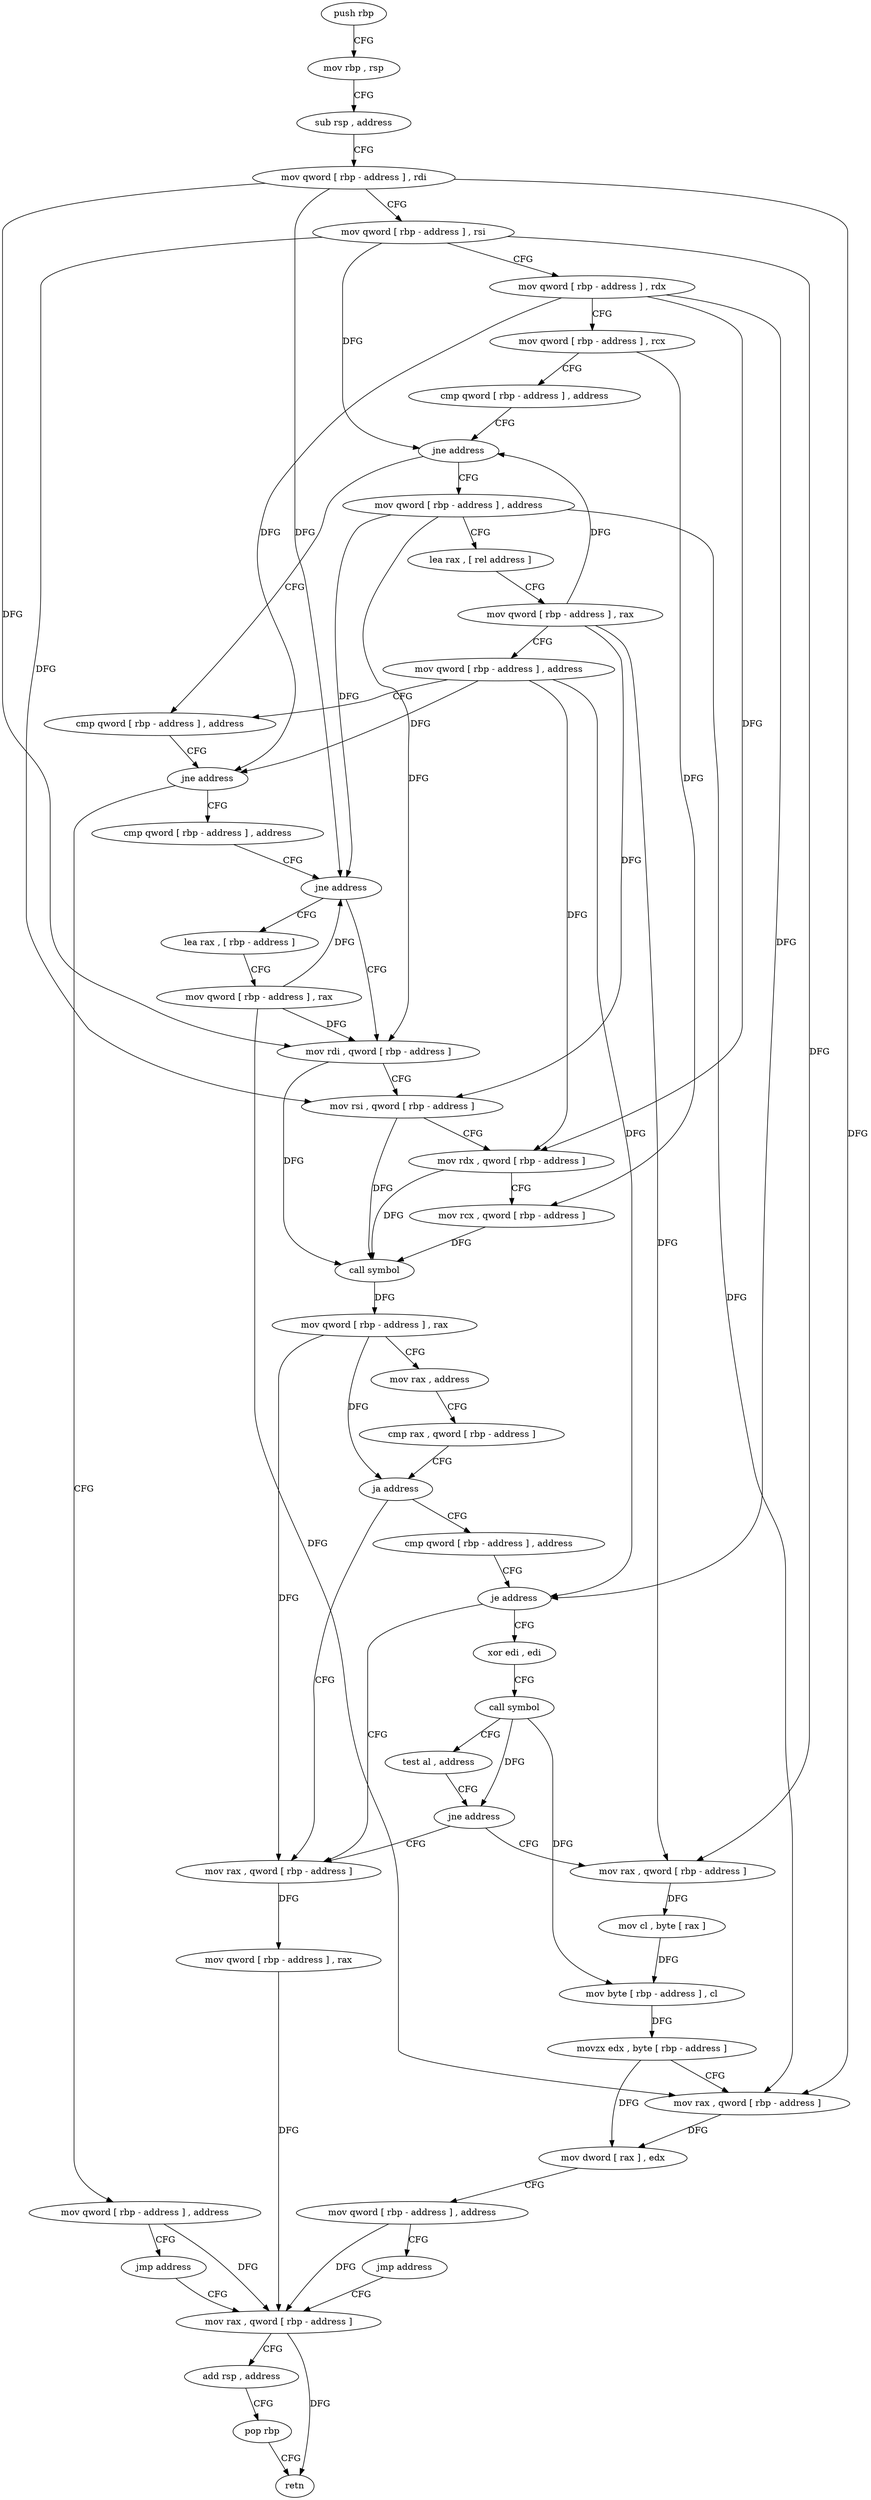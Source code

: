 digraph "func" {
"4385552" [label = "push rbp" ]
"4385553" [label = "mov rbp , rsp" ]
"4385556" [label = "sub rsp , address" ]
"4385560" [label = "mov qword [ rbp - address ] , rdi" ]
"4385564" [label = "mov qword [ rbp - address ] , rsi" ]
"4385568" [label = "mov qword [ rbp - address ] , rdx" ]
"4385572" [label = "mov qword [ rbp - address ] , rcx" ]
"4385576" [label = "cmp qword [ rbp - address ] , address" ]
"4385581" [label = "jne address" ]
"4385614" [label = "cmp qword [ rbp - address ] , address" ]
"4385587" [label = "mov qword [ rbp - address ] , address" ]
"4385619" [label = "jne address" ]
"4385638" [label = "cmp qword [ rbp - address ] , address" ]
"4385625" [label = "mov qword [ rbp - address ] , address" ]
"4385595" [label = "lea rax , [ rel address ]" ]
"4385602" [label = "mov qword [ rbp - address ] , rax" ]
"4385606" [label = "mov qword [ rbp - address ] , address" ]
"4385643" [label = "jne address" ]
"4385657" [label = "mov rdi , qword [ rbp - address ]" ]
"4385649" [label = "lea rax , [ rbp - address ]" ]
"4385633" [label = "jmp address" ]
"4385765" [label = "mov rax , qword [ rbp - address ]" ]
"4385661" [label = "mov rsi , qword [ rbp - address ]" ]
"4385665" [label = "mov rdx , qword [ rbp - address ]" ]
"4385669" [label = "mov rcx , qword [ rbp - address ]" ]
"4385673" [label = "call symbol" ]
"4385678" [label = "mov qword [ rbp - address ] , rax" ]
"4385682" [label = "mov rax , address" ]
"4385689" [label = "cmp rax , qword [ rbp - address ]" ]
"4385693" [label = "ja address" ]
"4385757" [label = "mov rax , qword [ rbp - address ]" ]
"4385699" [label = "cmp qword [ rbp - address ] , address" ]
"4385653" [label = "mov qword [ rbp - address ] , rax" ]
"4385769" [label = "add rsp , address" ]
"4385773" [label = "pop rbp" ]
"4385774" [label = "retn" ]
"4385761" [label = "mov qword [ rbp - address ] , rax" ]
"4385704" [label = "je address" ]
"4385710" [label = "xor edi , edi" ]
"4385712" [label = "call symbol" ]
"4385717" [label = "test al , address" ]
"4385719" [label = "jne address" ]
"4385725" [label = "mov rax , qword [ rbp - address ]" ]
"4385729" [label = "mov cl , byte [ rax ]" ]
"4385731" [label = "mov byte [ rbp - address ] , cl" ]
"4385734" [label = "movzx edx , byte [ rbp - address ]" ]
"4385738" [label = "mov rax , qword [ rbp - address ]" ]
"4385742" [label = "mov dword [ rax ] , edx" ]
"4385744" [label = "mov qword [ rbp - address ] , address" ]
"4385752" [label = "jmp address" ]
"4385552" -> "4385553" [ label = "CFG" ]
"4385553" -> "4385556" [ label = "CFG" ]
"4385556" -> "4385560" [ label = "CFG" ]
"4385560" -> "4385564" [ label = "CFG" ]
"4385560" -> "4385643" [ label = "DFG" ]
"4385560" -> "4385657" [ label = "DFG" ]
"4385560" -> "4385738" [ label = "DFG" ]
"4385564" -> "4385568" [ label = "CFG" ]
"4385564" -> "4385581" [ label = "DFG" ]
"4385564" -> "4385661" [ label = "DFG" ]
"4385564" -> "4385725" [ label = "DFG" ]
"4385568" -> "4385572" [ label = "CFG" ]
"4385568" -> "4385619" [ label = "DFG" ]
"4385568" -> "4385665" [ label = "DFG" ]
"4385568" -> "4385704" [ label = "DFG" ]
"4385572" -> "4385576" [ label = "CFG" ]
"4385572" -> "4385669" [ label = "DFG" ]
"4385576" -> "4385581" [ label = "CFG" ]
"4385581" -> "4385614" [ label = "CFG" ]
"4385581" -> "4385587" [ label = "CFG" ]
"4385614" -> "4385619" [ label = "CFG" ]
"4385587" -> "4385595" [ label = "CFG" ]
"4385587" -> "4385643" [ label = "DFG" ]
"4385587" -> "4385657" [ label = "DFG" ]
"4385587" -> "4385738" [ label = "DFG" ]
"4385619" -> "4385638" [ label = "CFG" ]
"4385619" -> "4385625" [ label = "CFG" ]
"4385638" -> "4385643" [ label = "CFG" ]
"4385625" -> "4385633" [ label = "CFG" ]
"4385625" -> "4385765" [ label = "DFG" ]
"4385595" -> "4385602" [ label = "CFG" ]
"4385602" -> "4385606" [ label = "CFG" ]
"4385602" -> "4385581" [ label = "DFG" ]
"4385602" -> "4385661" [ label = "DFG" ]
"4385602" -> "4385725" [ label = "DFG" ]
"4385606" -> "4385614" [ label = "CFG" ]
"4385606" -> "4385619" [ label = "DFG" ]
"4385606" -> "4385665" [ label = "DFG" ]
"4385606" -> "4385704" [ label = "DFG" ]
"4385643" -> "4385657" [ label = "CFG" ]
"4385643" -> "4385649" [ label = "CFG" ]
"4385657" -> "4385661" [ label = "CFG" ]
"4385657" -> "4385673" [ label = "DFG" ]
"4385649" -> "4385653" [ label = "CFG" ]
"4385633" -> "4385765" [ label = "CFG" ]
"4385765" -> "4385769" [ label = "CFG" ]
"4385765" -> "4385774" [ label = "DFG" ]
"4385661" -> "4385665" [ label = "CFG" ]
"4385661" -> "4385673" [ label = "DFG" ]
"4385665" -> "4385669" [ label = "CFG" ]
"4385665" -> "4385673" [ label = "DFG" ]
"4385669" -> "4385673" [ label = "DFG" ]
"4385673" -> "4385678" [ label = "DFG" ]
"4385678" -> "4385682" [ label = "CFG" ]
"4385678" -> "4385693" [ label = "DFG" ]
"4385678" -> "4385757" [ label = "DFG" ]
"4385682" -> "4385689" [ label = "CFG" ]
"4385689" -> "4385693" [ label = "CFG" ]
"4385693" -> "4385757" [ label = "CFG" ]
"4385693" -> "4385699" [ label = "CFG" ]
"4385757" -> "4385761" [ label = "DFG" ]
"4385699" -> "4385704" [ label = "CFG" ]
"4385653" -> "4385657" [ label = "DFG" ]
"4385653" -> "4385643" [ label = "DFG" ]
"4385653" -> "4385738" [ label = "DFG" ]
"4385769" -> "4385773" [ label = "CFG" ]
"4385773" -> "4385774" [ label = "CFG" ]
"4385761" -> "4385765" [ label = "DFG" ]
"4385704" -> "4385757" [ label = "CFG" ]
"4385704" -> "4385710" [ label = "CFG" ]
"4385710" -> "4385712" [ label = "CFG" ]
"4385712" -> "4385717" [ label = "CFG" ]
"4385712" -> "4385719" [ label = "DFG" ]
"4385712" -> "4385731" [ label = "DFG" ]
"4385717" -> "4385719" [ label = "CFG" ]
"4385719" -> "4385757" [ label = "CFG" ]
"4385719" -> "4385725" [ label = "CFG" ]
"4385725" -> "4385729" [ label = "DFG" ]
"4385729" -> "4385731" [ label = "DFG" ]
"4385731" -> "4385734" [ label = "DFG" ]
"4385734" -> "4385738" [ label = "CFG" ]
"4385734" -> "4385742" [ label = "DFG" ]
"4385738" -> "4385742" [ label = "DFG" ]
"4385742" -> "4385744" [ label = "CFG" ]
"4385744" -> "4385752" [ label = "CFG" ]
"4385744" -> "4385765" [ label = "DFG" ]
"4385752" -> "4385765" [ label = "CFG" ]
}
